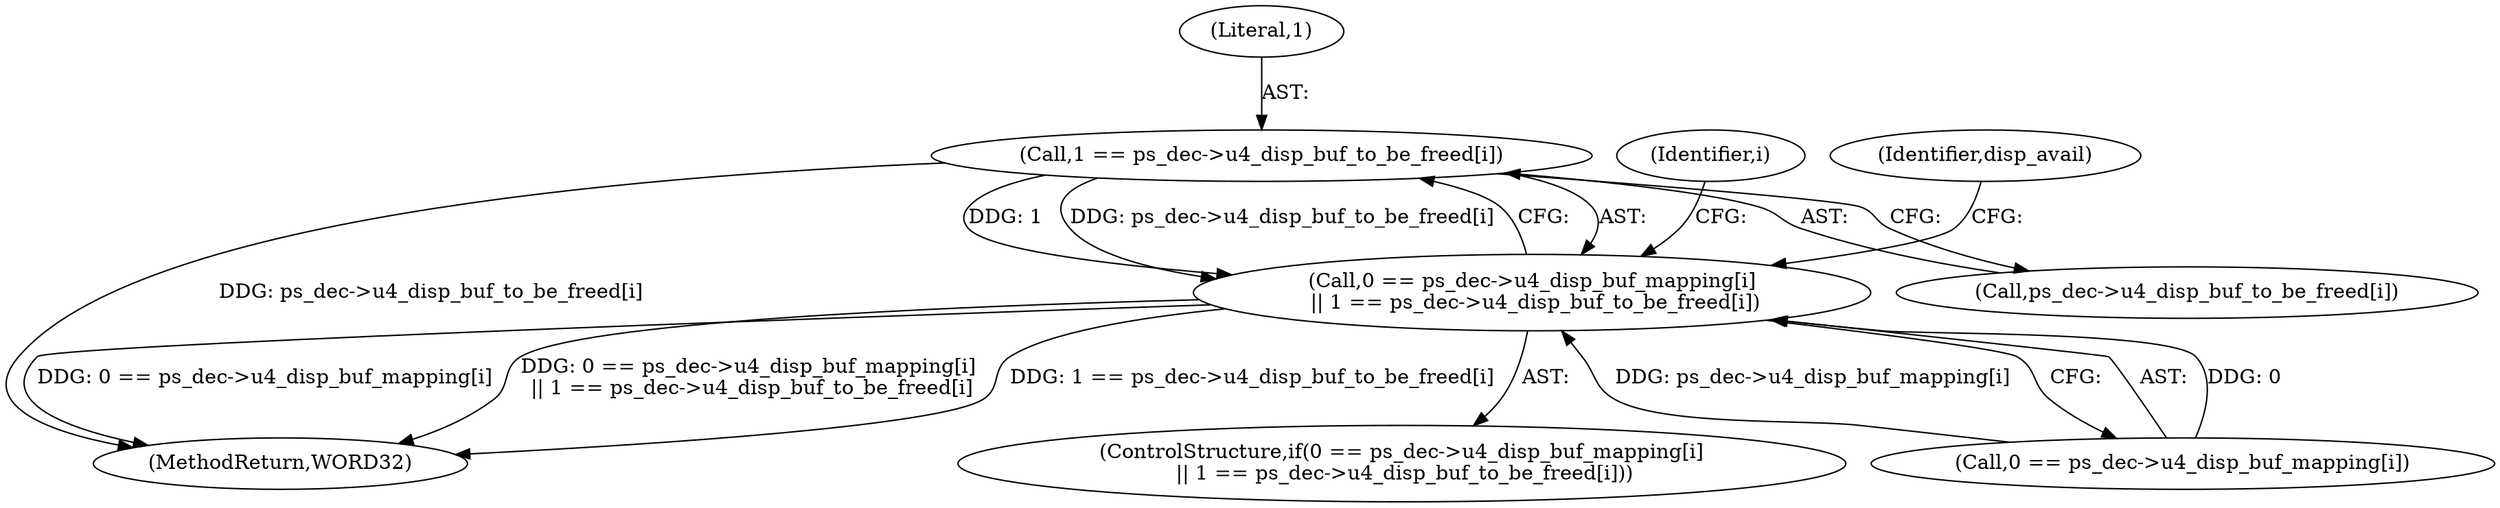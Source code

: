 digraph "0_Android_33ef7de9ddc8ea7eb9cbc440d1cf89957a0c267b@API" {
"1000575" [label="(Call,1 == ps_dec->u4_disp_buf_to_be_freed[i])"];
"1000567" [label="(Call,0 == ps_dec->u4_disp_buf_mapping[i]\n || 1 == ps_dec->u4_disp_buf_to_be_freed[i])"];
"1000564" [label="(Identifier,i)"];
"1000566" [label="(ControlStructure,if(0 == ps_dec->u4_disp_buf_mapping[i]\n || 1 == ps_dec->u4_disp_buf_to_be_freed[i]))"];
"1000576" [label="(Literal,1)"];
"1000567" [label="(Call,0 == ps_dec->u4_disp_buf_mapping[i]\n || 1 == ps_dec->u4_disp_buf_to_be_freed[i])"];
"1002186" [label="(MethodReturn,WORD32)"];
"1000575" [label="(Call,1 == ps_dec->u4_disp_buf_to_be_freed[i])"];
"1000584" [label="(Identifier,disp_avail)"];
"1000568" [label="(Call,0 == ps_dec->u4_disp_buf_mapping[i])"];
"1000577" [label="(Call,ps_dec->u4_disp_buf_to_be_freed[i])"];
"1000575" -> "1000567"  [label="AST: "];
"1000575" -> "1000577"  [label="CFG: "];
"1000576" -> "1000575"  [label="AST: "];
"1000577" -> "1000575"  [label="AST: "];
"1000567" -> "1000575"  [label="CFG: "];
"1000575" -> "1002186"  [label="DDG: ps_dec->u4_disp_buf_to_be_freed[i]"];
"1000575" -> "1000567"  [label="DDG: 1"];
"1000575" -> "1000567"  [label="DDG: ps_dec->u4_disp_buf_to_be_freed[i]"];
"1000567" -> "1000566"  [label="AST: "];
"1000567" -> "1000568"  [label="CFG: "];
"1000568" -> "1000567"  [label="AST: "];
"1000584" -> "1000567"  [label="CFG: "];
"1000564" -> "1000567"  [label="CFG: "];
"1000567" -> "1002186"  [label="DDG: 1 == ps_dec->u4_disp_buf_to_be_freed[i]"];
"1000567" -> "1002186"  [label="DDG: 0 == ps_dec->u4_disp_buf_mapping[i]"];
"1000567" -> "1002186"  [label="DDG: 0 == ps_dec->u4_disp_buf_mapping[i]\n || 1 == ps_dec->u4_disp_buf_to_be_freed[i]"];
"1000568" -> "1000567"  [label="DDG: 0"];
"1000568" -> "1000567"  [label="DDG: ps_dec->u4_disp_buf_mapping[i]"];
}
